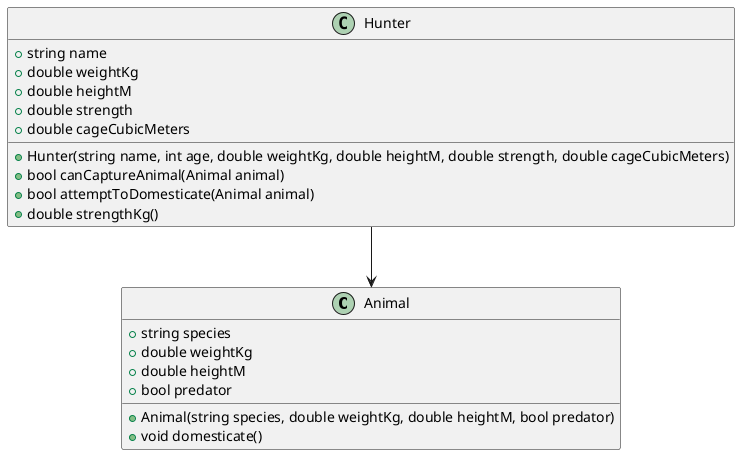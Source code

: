 @startuml Animal
class Animal {
    + string species
    + double weightKg
    + double heightM
    + bool predator
    + Animal(string species, double weightKg, double heightM, bool predator)
    + void domesticate()
}

class Hunter {
    + string name
    + double weightKg
    + double heightM
    + double strength
    + double cageCubicMeters
    + Hunter(string name, int age, double weightKg, double heightM, double strength, double cageCubicMeters)
    + bool canCaptureAnimal(Animal animal)
    + bool attemptToDomesticate(Animal animal)
    + double strengthKg()
}
Hunter --> Animal
@enduml